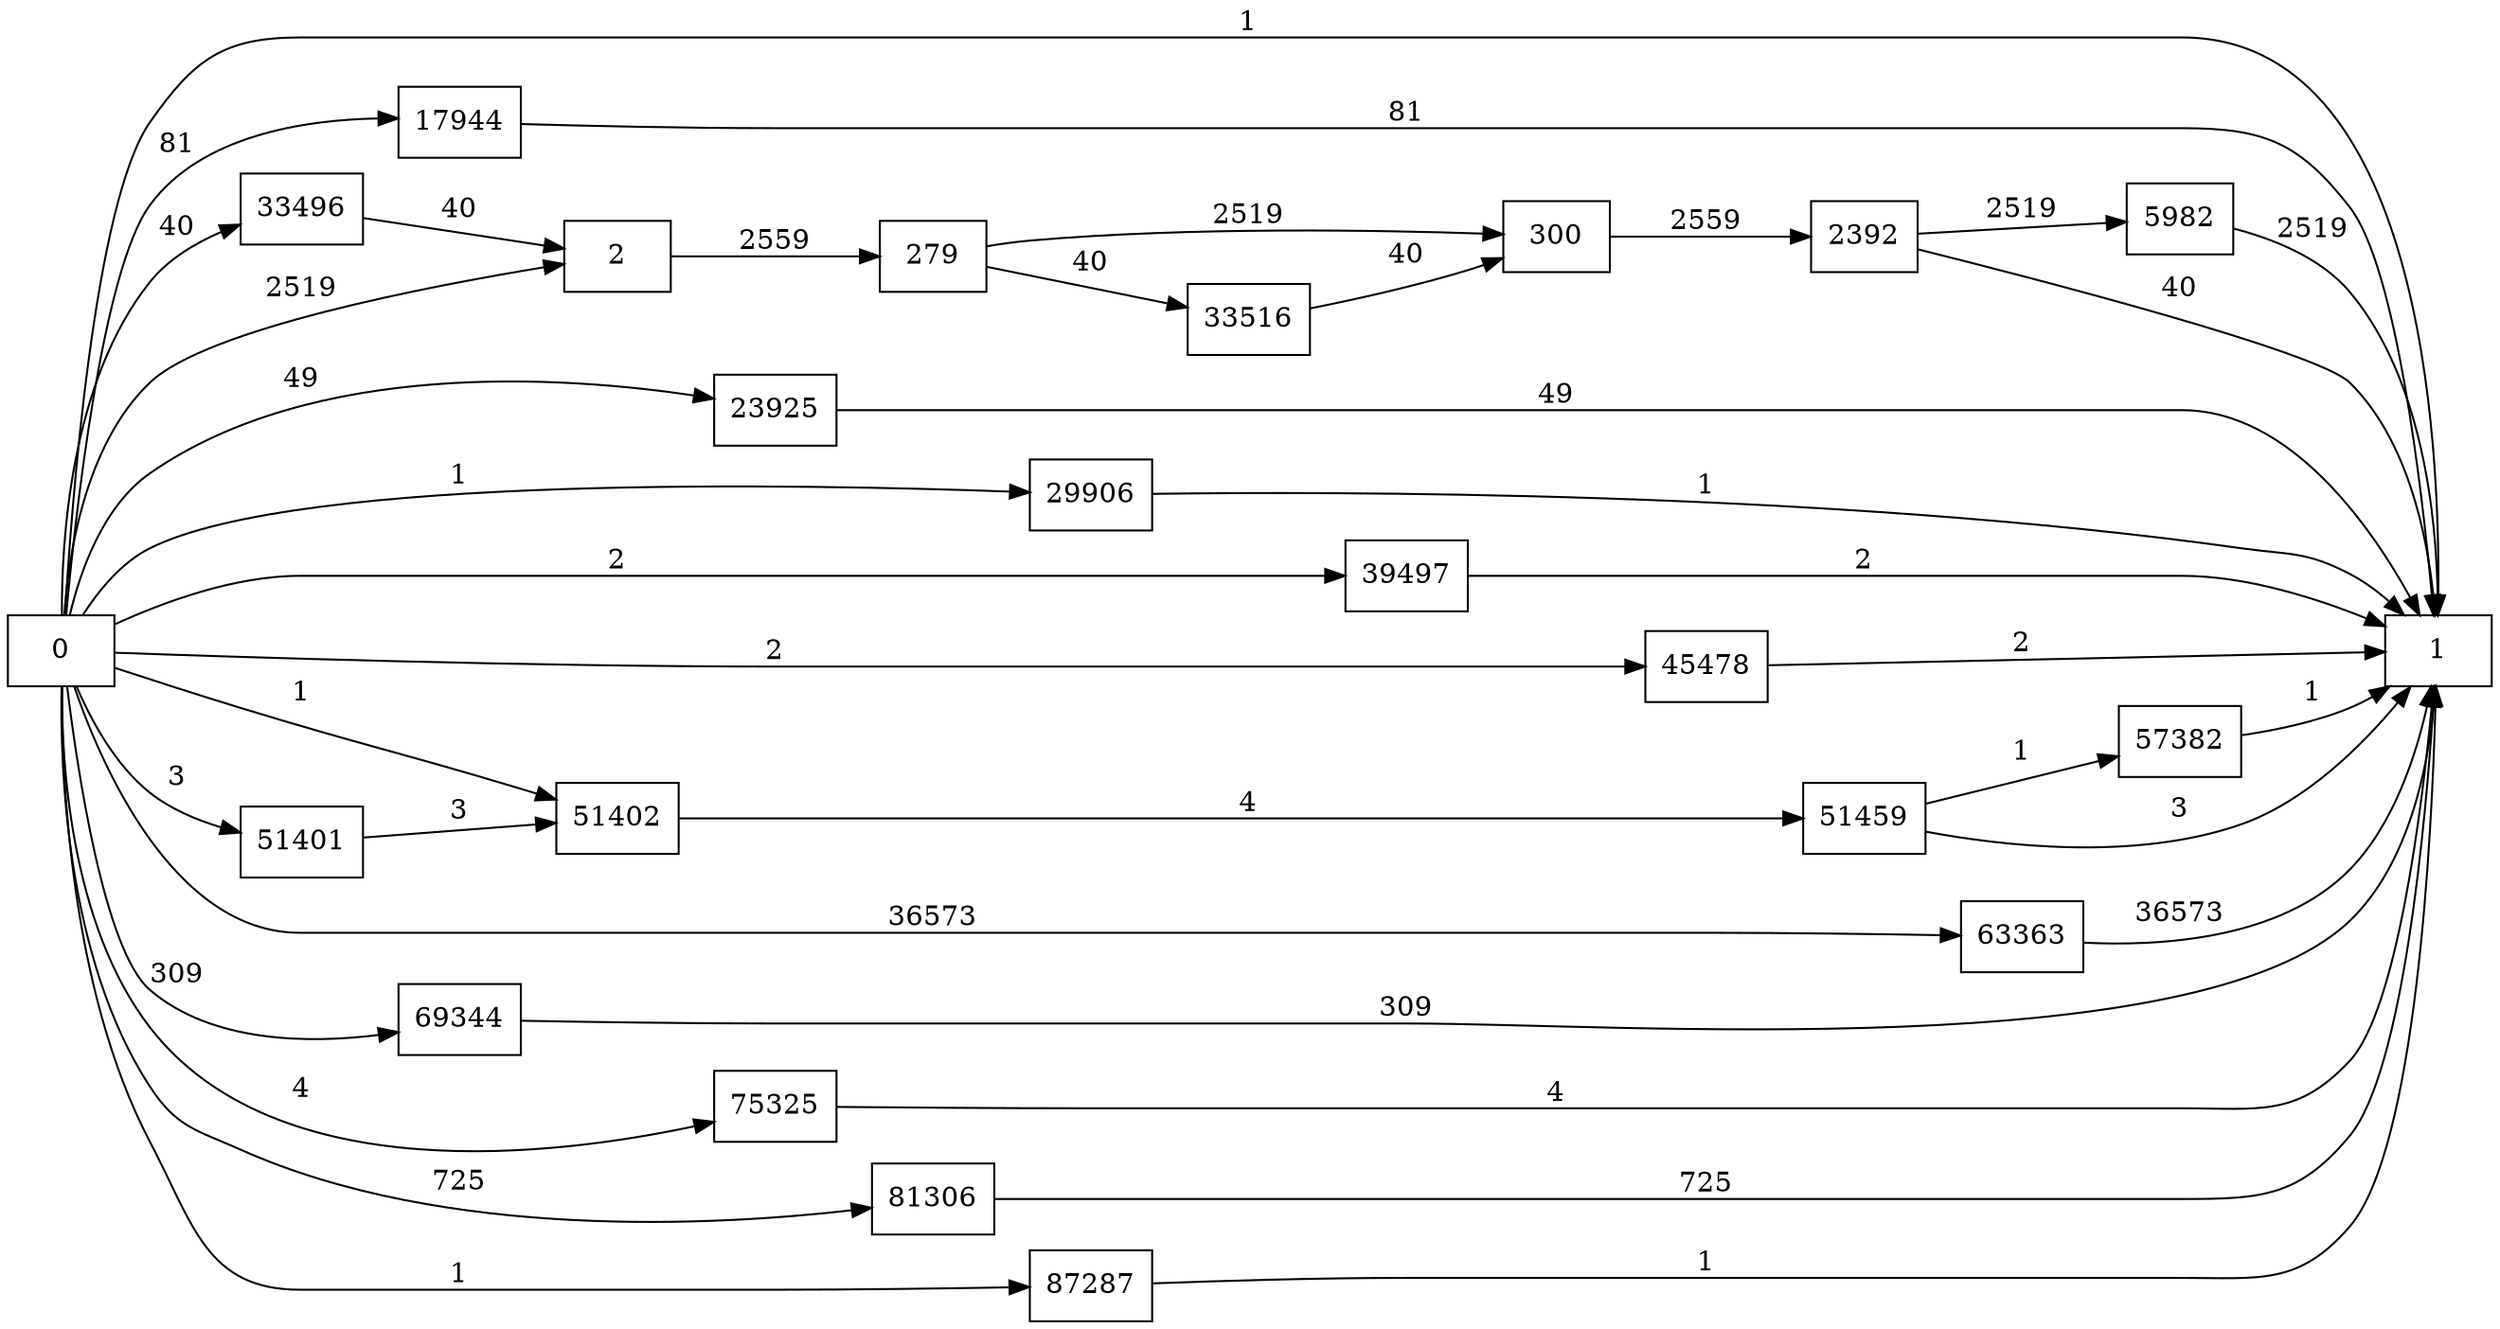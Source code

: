 digraph {
	graph [rankdir=LR]
	node [shape=rectangle]
	2 -> 279 [label=2559]
	279 -> 300 [label=2519]
	279 -> 33516 [label=40]
	300 -> 2392 [label=2559]
	2392 -> 1 [label=40]
	2392 -> 5982 [label=2519]
	5982 -> 1 [label=2519]
	17944 -> 1 [label=81]
	23925 -> 1 [label=49]
	29906 -> 1 [label=1]
	33496 -> 2 [label=40]
	33516 -> 300 [label=40]
	39497 -> 1 [label=2]
	45478 -> 1 [label=2]
	51401 -> 51402 [label=3]
	51402 -> 51459 [label=4]
	51459 -> 1 [label=3]
	51459 -> 57382 [label=1]
	57382 -> 1 [label=1]
	63363 -> 1 [label=36573]
	69344 -> 1 [label=309]
	75325 -> 1 [label=4]
	81306 -> 1 [label=725]
	87287 -> 1 [label=1]
	0 -> 2 [label=2519]
	0 -> 51402 [label=1]
	0 -> 1 [label=1]
	0 -> 17944 [label=81]
	0 -> 23925 [label=49]
	0 -> 29906 [label=1]
	0 -> 33496 [label=40]
	0 -> 39497 [label=2]
	0 -> 45478 [label=2]
	0 -> 51401 [label=3]
	0 -> 63363 [label=36573]
	0 -> 69344 [label=309]
	0 -> 75325 [label=4]
	0 -> 81306 [label=725]
	0 -> 87287 [label=1]
}
